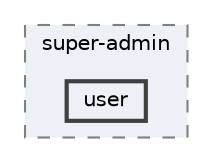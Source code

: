 digraph "resources/views/backend/super-admin/user"
{
 // LATEX_PDF_SIZE
  bgcolor="transparent";
  edge [fontname=Helvetica,fontsize=10,labelfontname=Helvetica,labelfontsize=10];
  node [fontname=Helvetica,fontsize=10,shape=box,height=0.2,width=0.4];
  compound=true
  subgraph clusterdir_5ed27aaffd68c879960ffdb4f2525a8a {
    graph [ bgcolor="#edf0f7", pencolor="grey50", label="super-admin", fontname=Helvetica,fontsize=10 style="filled,dashed", URL="dir_5ed27aaffd68c879960ffdb4f2525a8a.html",tooltip=""]
  dir_a0c4f8ef73c94a87acee47174114e6e9 [label="user", fillcolor="#edf0f7", color="grey25", style="filled,bold", URL="dir_a0c4f8ef73c94a87acee47174114e6e9.html",tooltip=""];
  }
}
